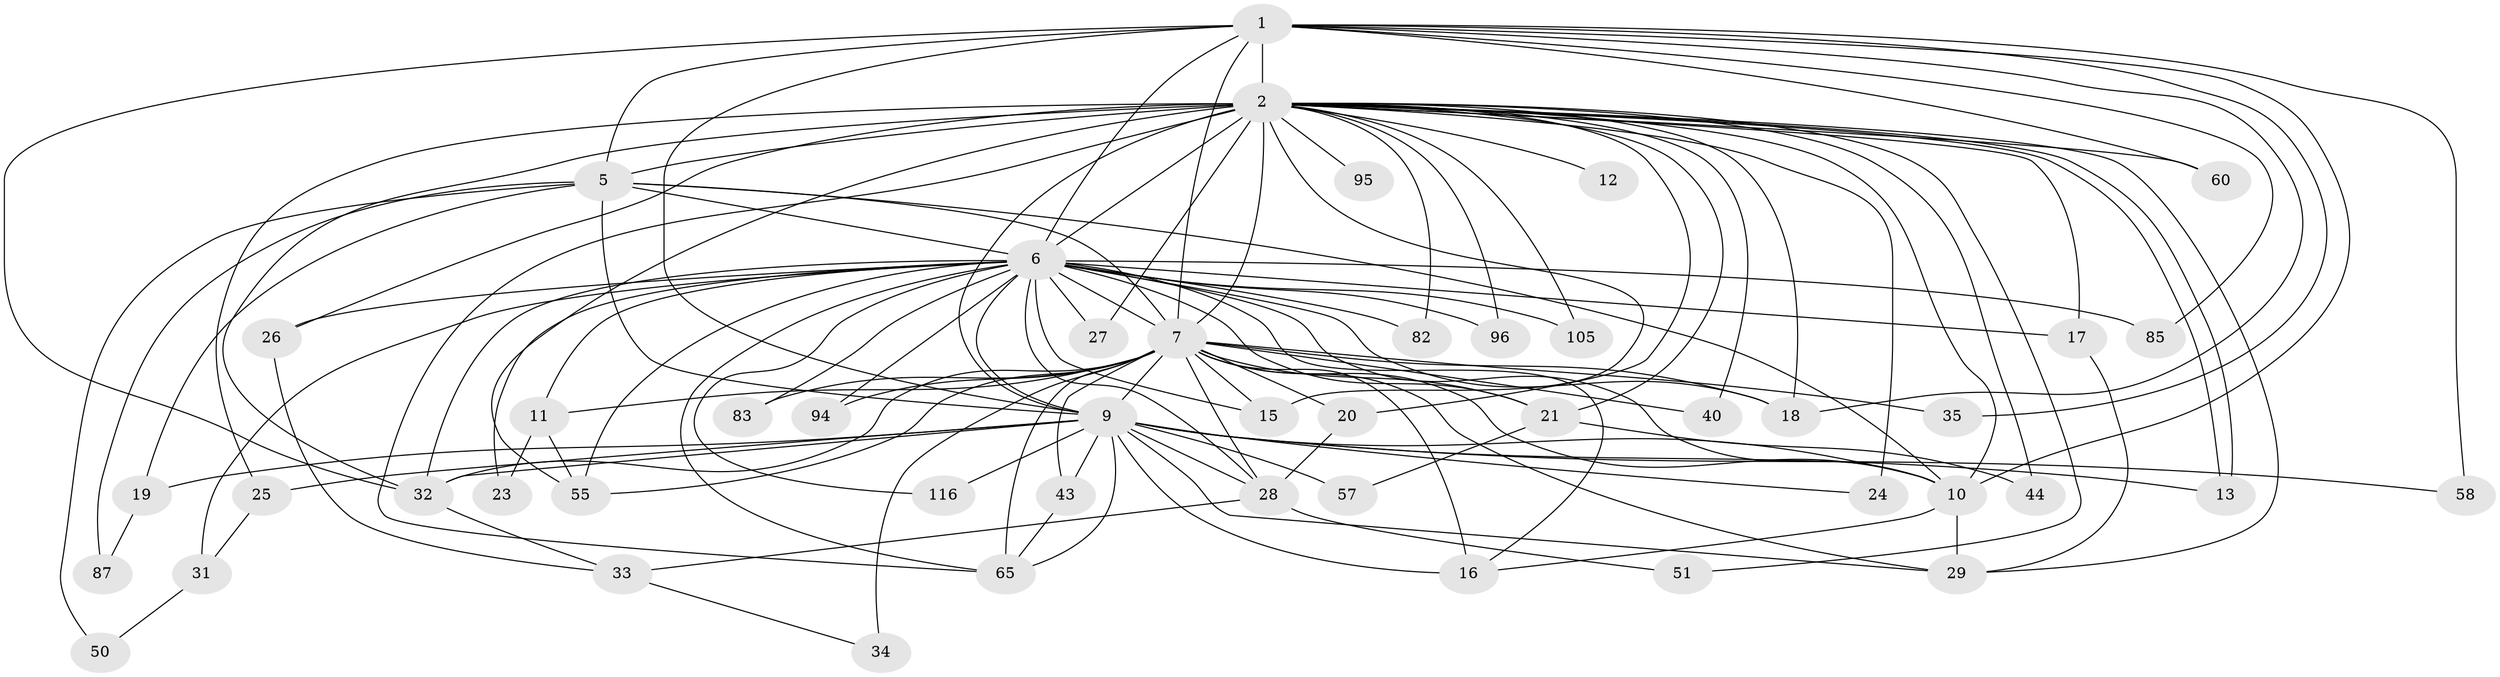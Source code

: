 // original degree distribution, {20: 0.016666666666666666, 26: 0.008333333333333333, 22: 0.008333333333333333, 23: 0.016666666666666666, 19: 0.008333333333333333, 32: 0.016666666666666666, 12: 0.008333333333333333, 4: 0.13333333333333333, 2: 0.5, 3: 0.23333333333333334, 5: 0.025, 6: 0.025}
// Generated by graph-tools (version 1.1) at 2025/17/03/04/25 18:17:39]
// undirected, 48 vertices, 122 edges
graph export_dot {
graph [start="1"]
  node [color=gray90,style=filled];
  1;
  2 [super="+4+99+119+111+48+39+41+52+61+67+22+71+49+3"];
  5 [super="+77+74+36+110+102"];
  6 [super="+8"];
  7 [super="+98+30+46+54+45+14"];
  9 [super="+80"];
  10 [super="+69"];
  11;
  12;
  13;
  15;
  16;
  17;
  18 [super="+108"];
  19;
  20 [super="+91"];
  21;
  23;
  24 [super="+78"];
  25;
  26 [super="+93"];
  27;
  28 [super="+114+47"];
  29 [super="+66+79"];
  31;
  32 [super="+72+53"];
  33 [super="+37"];
  34;
  35;
  40;
  43 [super="+73"];
  44;
  50;
  51;
  55 [super="+92"];
  57;
  58;
  60 [super="+89"];
  65 [super="+109+81+68"];
  82;
  83;
  85;
  87;
  94 [super="+112"];
  95;
  96;
  105 [super="+106"];
  116;
  1 -- 2 [weight=4];
  1 -- 5 [weight=3];
  1 -- 6 [weight=2];
  1 -- 7;
  1 -- 9 [weight=2];
  1 -- 10 [weight=2];
  1 -- 18;
  1 -- 32;
  1 -- 35;
  1 -- 58;
  1 -- 60;
  1 -- 85;
  2 -- 5 [weight=4];
  2 -- 6 [weight=6];
  2 -- 7 [weight=11];
  2 -- 9 [weight=4];
  2 -- 10 [weight=4];
  2 -- 13 [weight=2];
  2 -- 13;
  2 -- 18;
  2 -- 40 [weight=2];
  2 -- 12 [weight=2];
  2 -- 24 [weight=2];
  2 -- 25;
  2 -- 26;
  2 -- 27;
  2 -- 32;
  2 -- 96;
  2 -- 51;
  2 -- 44;
  2 -- 15;
  2 -- 29;
  2 -- 55;
  2 -- 21;
  2 -- 65;
  2 -- 95 [weight=2];
  2 -- 82;
  2 -- 105;
  2 -- 17;
  2 -- 20 [weight=2];
  2 -- 60 [weight=2];
  5 -- 6 [weight=5];
  5 -- 7 [weight=3];
  5 -- 9;
  5 -- 10;
  5 -- 19;
  5 -- 50;
  5 -- 87;
  6 -- 7 [weight=6];
  6 -- 9 [weight=4];
  6 -- 10 [weight=2];
  6 -- 11;
  6 -- 21;
  6 -- 26 [weight=2];
  6 -- 82;
  6 -- 83;
  6 -- 105 [weight=2];
  6 -- 65 [weight=2];
  6 -- 15;
  6 -- 16;
  6 -- 17;
  6 -- 85;
  6 -- 23;
  6 -- 27;
  6 -- 28;
  6 -- 94 [weight=2];
  6 -- 31;
  6 -- 96;
  6 -- 116;
  6 -- 55;
  6 -- 18;
  6 -- 32;
  7 -- 9 [weight=2];
  7 -- 10;
  7 -- 11;
  7 -- 15 [weight=2];
  7 -- 20;
  7 -- 21;
  7 -- 29;
  7 -- 35;
  7 -- 40;
  7 -- 43 [weight=2];
  7 -- 65 [weight=2];
  7 -- 28;
  7 -- 55;
  7 -- 16;
  7 -- 34 [weight=2];
  7 -- 32 [weight=2];
  7 -- 18;
  7 -- 83;
  7 -- 94;
  9 -- 10;
  9 -- 16;
  9 -- 19;
  9 -- 24;
  9 -- 25;
  9 -- 57;
  9 -- 58;
  9 -- 65;
  9 -- 116;
  9 -- 32;
  9 -- 43;
  9 -- 28;
  9 -- 13;
  9 -- 29;
  10 -- 16;
  10 -- 29;
  11 -- 23;
  11 -- 55;
  17 -- 29;
  19 -- 87;
  20 -- 28;
  21 -- 44;
  21 -- 57;
  25 -- 31;
  26 -- 33;
  28 -- 33;
  28 -- 51;
  31 -- 50;
  32 -- 33;
  33 -- 34;
  43 -- 65;
}
